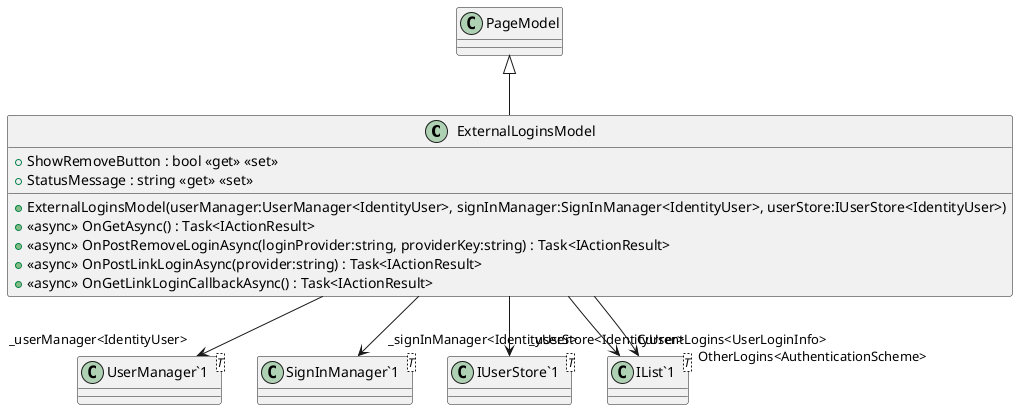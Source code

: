 @startuml
class ExternalLoginsModel {
    + ExternalLoginsModel(userManager:UserManager<IdentityUser>, signInManager:SignInManager<IdentityUser>, userStore:IUserStore<IdentityUser>)
    + ShowRemoveButton : bool <<get>> <<set>>
    + StatusMessage : string <<get>> <<set>>
    + <<async>> OnGetAsync() : Task<IActionResult>
    + <<async>> OnPostRemoveLoginAsync(loginProvider:string, providerKey:string) : Task<IActionResult>
    + <<async>> OnPostLinkLoginAsync(provider:string) : Task<IActionResult>
    + <<async>> OnGetLinkLoginCallbackAsync() : Task<IActionResult>
}
class "UserManager`1"<T> {
}
class "SignInManager`1"<T> {
}
class "IUserStore`1"<T> {
}
class "IList`1"<T> {
}
PageModel <|-- ExternalLoginsModel
ExternalLoginsModel --> "_userManager<IdentityUser>" "UserManager`1"
ExternalLoginsModel --> "_signInManager<IdentityUser>" "SignInManager`1"
ExternalLoginsModel --> "_userStore<IdentityUser>" "IUserStore`1"
ExternalLoginsModel --> "CurrentLogins<UserLoginInfo>" "IList`1"
ExternalLoginsModel --> "OtherLogins<AuthenticationScheme>" "IList`1"
@enduml
